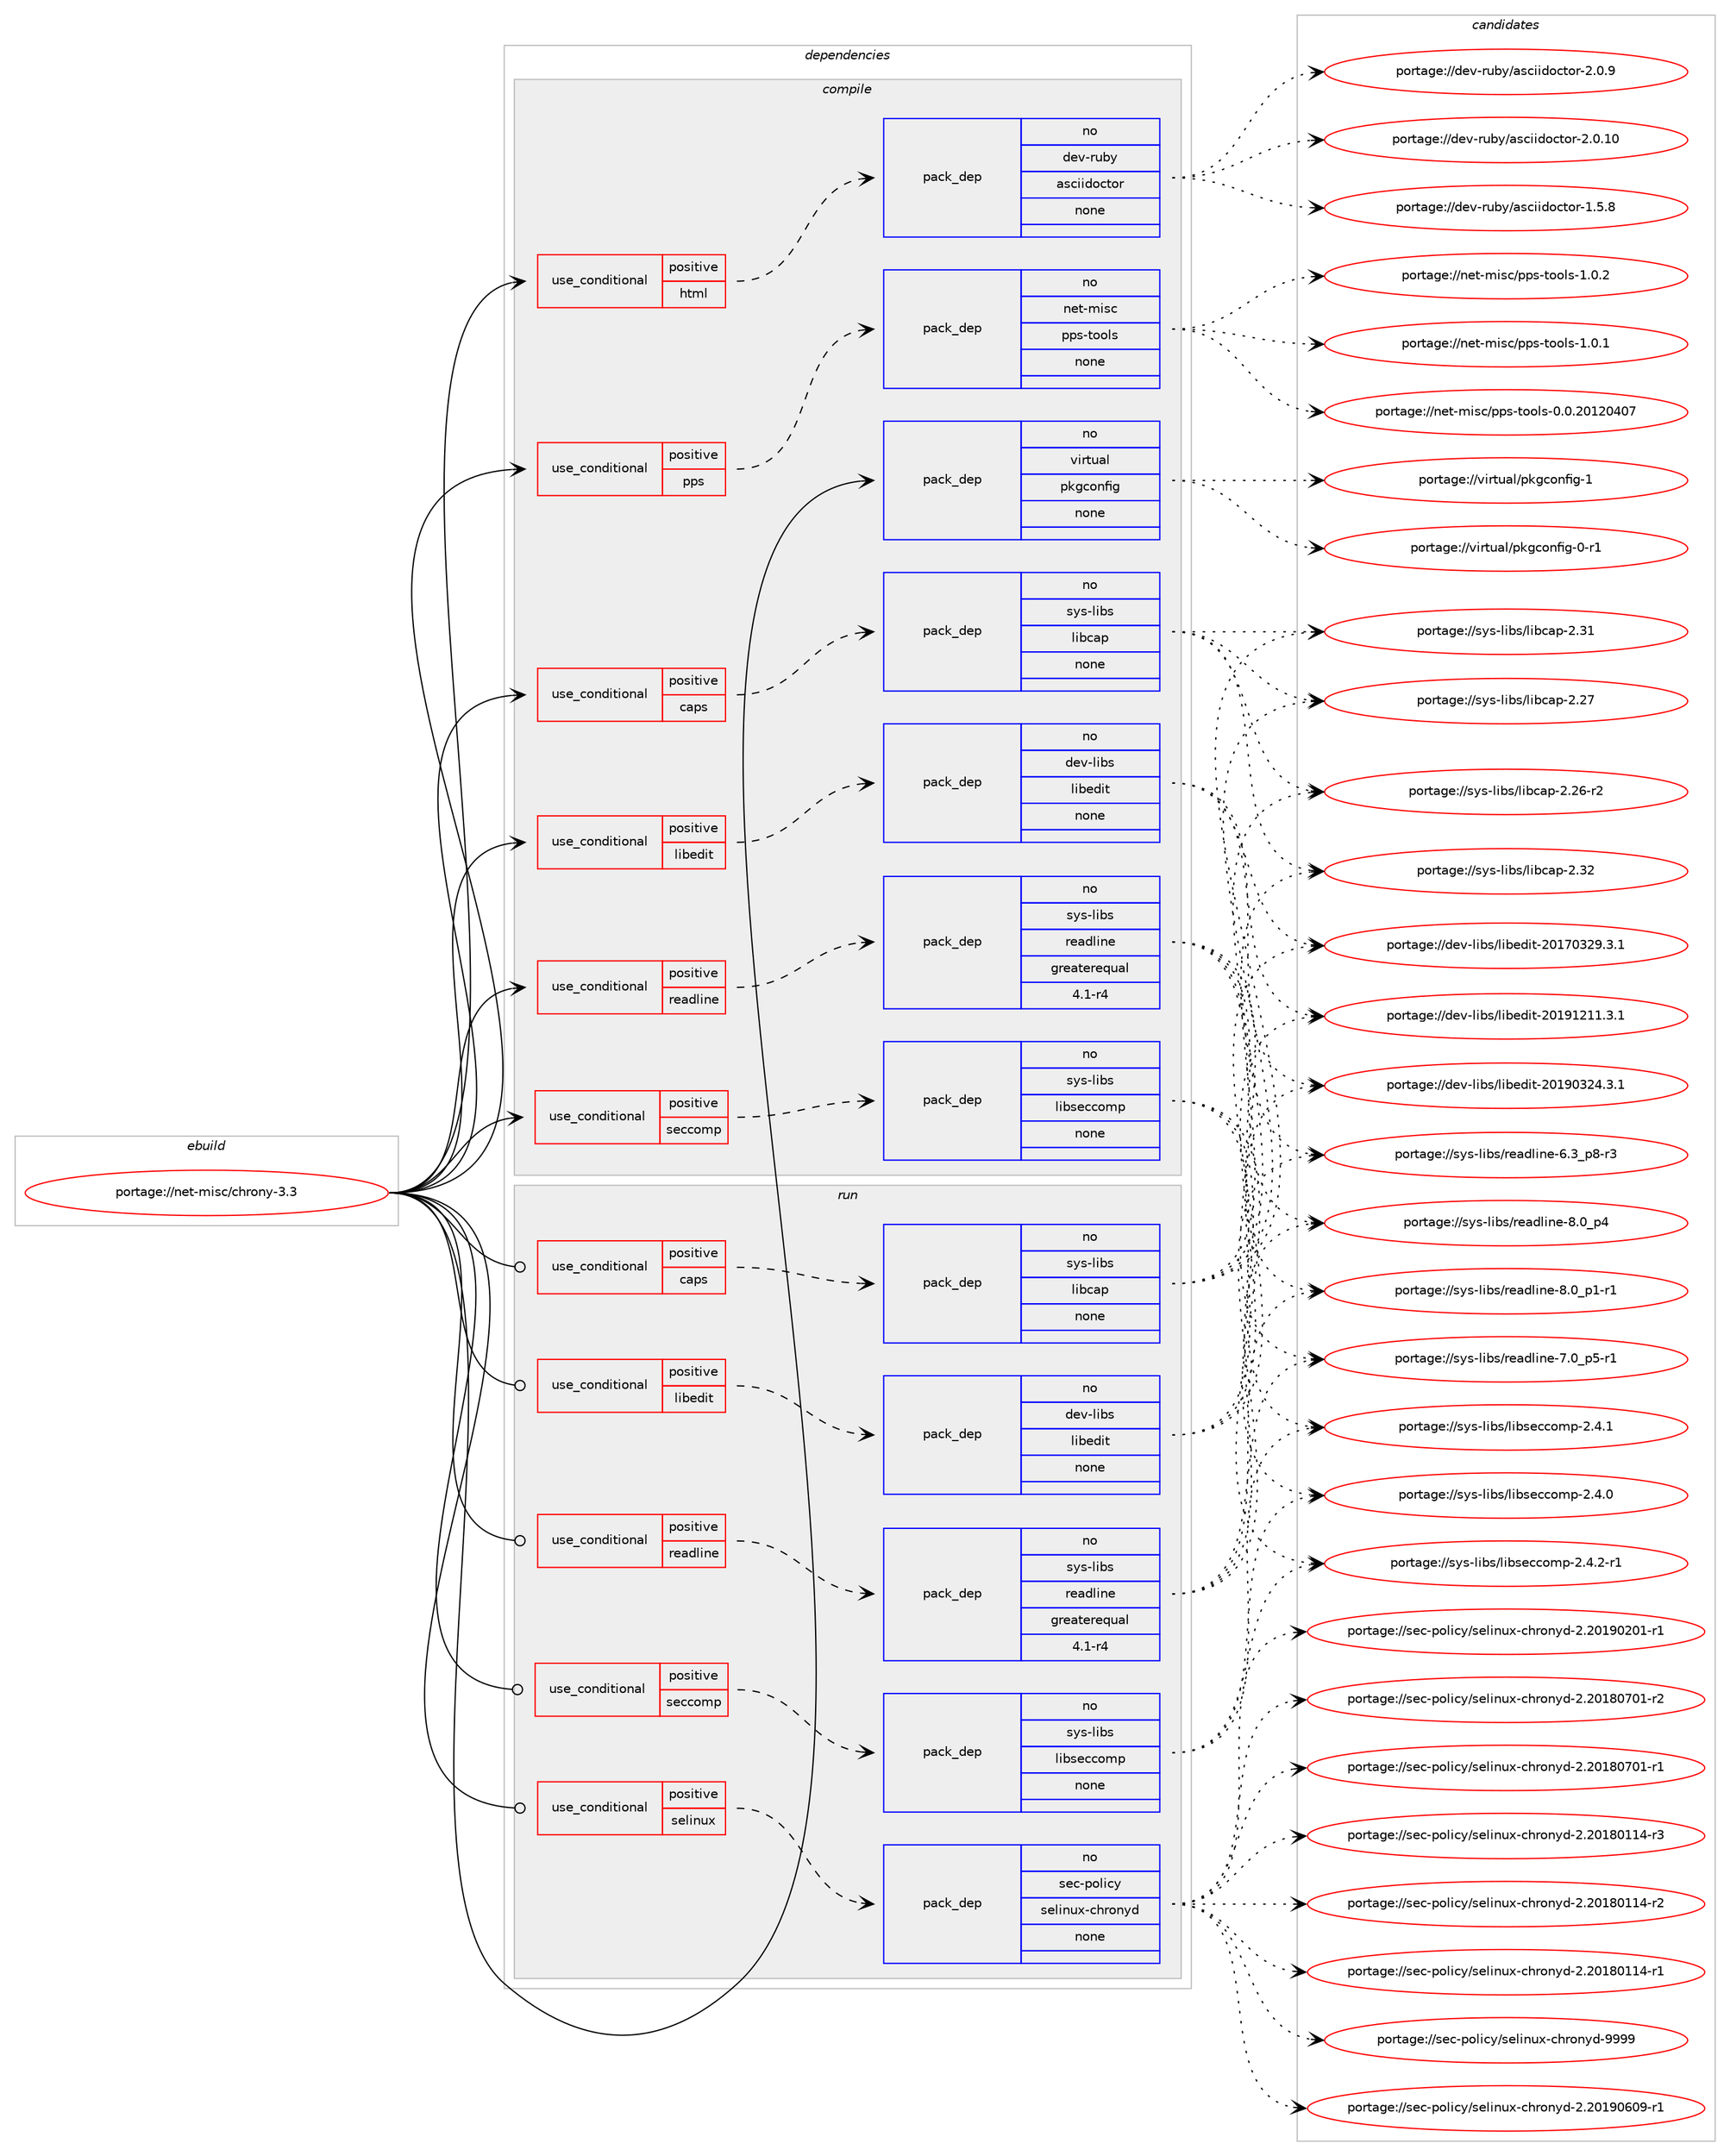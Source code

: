 digraph prolog {

# *************
# Graph options
# *************

newrank=true;
concentrate=true;
compound=true;
graph [rankdir=LR,fontname=Helvetica,fontsize=10,ranksep=1.5];#, ranksep=2.5, nodesep=0.2];
edge  [arrowhead=vee];
node  [fontname=Helvetica,fontsize=10];

# **********
# The ebuild
# **********

subgraph cluster_leftcol {
color=gray;
rank=same;
label=<<i>ebuild</i>>;
id [label="portage://net-misc/chrony-3.3", color=red, width=4, href="../net-misc/chrony-3.3.svg"];
}

# ****************
# The dependencies
# ****************

subgraph cluster_midcol {
color=gray;
label=<<i>dependencies</i>>;
subgraph cluster_compile {
fillcolor="#eeeeee";
style=filled;
label=<<i>compile</i>>;
subgraph cond23883 {
dependency116230 [label=<<TABLE BORDER="0" CELLBORDER="1" CELLSPACING="0" CELLPADDING="4"><TR><TD ROWSPAN="3" CELLPADDING="10">use_conditional</TD></TR><TR><TD>positive</TD></TR><TR><TD>caps</TD></TR></TABLE>>, shape=none, color=red];
subgraph pack90318 {
dependency116231 [label=<<TABLE BORDER="0" CELLBORDER="1" CELLSPACING="0" CELLPADDING="4" WIDTH="220"><TR><TD ROWSPAN="6" CELLPADDING="30">pack_dep</TD></TR><TR><TD WIDTH="110">no</TD></TR><TR><TD>sys-libs</TD></TR><TR><TD>libcap</TD></TR><TR><TD>none</TD></TR><TR><TD></TD></TR></TABLE>>, shape=none, color=blue];
}
dependency116230:e -> dependency116231:w [weight=20,style="dashed",arrowhead="vee"];
}
id:e -> dependency116230:w [weight=20,style="solid",arrowhead="vee"];
subgraph cond23884 {
dependency116232 [label=<<TABLE BORDER="0" CELLBORDER="1" CELLSPACING="0" CELLPADDING="4"><TR><TD ROWSPAN="3" CELLPADDING="10">use_conditional</TD></TR><TR><TD>positive</TD></TR><TR><TD>html</TD></TR></TABLE>>, shape=none, color=red];
subgraph pack90319 {
dependency116233 [label=<<TABLE BORDER="0" CELLBORDER="1" CELLSPACING="0" CELLPADDING="4" WIDTH="220"><TR><TD ROWSPAN="6" CELLPADDING="30">pack_dep</TD></TR><TR><TD WIDTH="110">no</TD></TR><TR><TD>dev-ruby</TD></TR><TR><TD>asciidoctor</TD></TR><TR><TD>none</TD></TR><TR><TD></TD></TR></TABLE>>, shape=none, color=blue];
}
dependency116232:e -> dependency116233:w [weight=20,style="dashed",arrowhead="vee"];
}
id:e -> dependency116232:w [weight=20,style="solid",arrowhead="vee"];
subgraph cond23885 {
dependency116234 [label=<<TABLE BORDER="0" CELLBORDER="1" CELLSPACING="0" CELLPADDING="4"><TR><TD ROWSPAN="3" CELLPADDING="10">use_conditional</TD></TR><TR><TD>positive</TD></TR><TR><TD>libedit</TD></TR></TABLE>>, shape=none, color=red];
subgraph pack90320 {
dependency116235 [label=<<TABLE BORDER="0" CELLBORDER="1" CELLSPACING="0" CELLPADDING="4" WIDTH="220"><TR><TD ROWSPAN="6" CELLPADDING="30">pack_dep</TD></TR><TR><TD WIDTH="110">no</TD></TR><TR><TD>dev-libs</TD></TR><TR><TD>libedit</TD></TR><TR><TD>none</TD></TR><TR><TD></TD></TR></TABLE>>, shape=none, color=blue];
}
dependency116234:e -> dependency116235:w [weight=20,style="dashed",arrowhead="vee"];
}
id:e -> dependency116234:w [weight=20,style="solid",arrowhead="vee"];
subgraph cond23886 {
dependency116236 [label=<<TABLE BORDER="0" CELLBORDER="1" CELLSPACING="0" CELLPADDING="4"><TR><TD ROWSPAN="3" CELLPADDING="10">use_conditional</TD></TR><TR><TD>positive</TD></TR><TR><TD>pps</TD></TR></TABLE>>, shape=none, color=red];
subgraph pack90321 {
dependency116237 [label=<<TABLE BORDER="0" CELLBORDER="1" CELLSPACING="0" CELLPADDING="4" WIDTH="220"><TR><TD ROWSPAN="6" CELLPADDING="30">pack_dep</TD></TR><TR><TD WIDTH="110">no</TD></TR><TR><TD>net-misc</TD></TR><TR><TD>pps-tools</TD></TR><TR><TD>none</TD></TR><TR><TD></TD></TR></TABLE>>, shape=none, color=blue];
}
dependency116236:e -> dependency116237:w [weight=20,style="dashed",arrowhead="vee"];
}
id:e -> dependency116236:w [weight=20,style="solid",arrowhead="vee"];
subgraph cond23887 {
dependency116238 [label=<<TABLE BORDER="0" CELLBORDER="1" CELLSPACING="0" CELLPADDING="4"><TR><TD ROWSPAN="3" CELLPADDING="10">use_conditional</TD></TR><TR><TD>positive</TD></TR><TR><TD>readline</TD></TR></TABLE>>, shape=none, color=red];
subgraph pack90322 {
dependency116239 [label=<<TABLE BORDER="0" CELLBORDER="1" CELLSPACING="0" CELLPADDING="4" WIDTH="220"><TR><TD ROWSPAN="6" CELLPADDING="30">pack_dep</TD></TR><TR><TD WIDTH="110">no</TD></TR><TR><TD>sys-libs</TD></TR><TR><TD>readline</TD></TR><TR><TD>greaterequal</TD></TR><TR><TD>4.1-r4</TD></TR></TABLE>>, shape=none, color=blue];
}
dependency116238:e -> dependency116239:w [weight=20,style="dashed",arrowhead="vee"];
}
id:e -> dependency116238:w [weight=20,style="solid",arrowhead="vee"];
subgraph cond23888 {
dependency116240 [label=<<TABLE BORDER="0" CELLBORDER="1" CELLSPACING="0" CELLPADDING="4"><TR><TD ROWSPAN="3" CELLPADDING="10">use_conditional</TD></TR><TR><TD>positive</TD></TR><TR><TD>seccomp</TD></TR></TABLE>>, shape=none, color=red];
subgraph pack90323 {
dependency116241 [label=<<TABLE BORDER="0" CELLBORDER="1" CELLSPACING="0" CELLPADDING="4" WIDTH="220"><TR><TD ROWSPAN="6" CELLPADDING="30">pack_dep</TD></TR><TR><TD WIDTH="110">no</TD></TR><TR><TD>sys-libs</TD></TR><TR><TD>libseccomp</TD></TR><TR><TD>none</TD></TR><TR><TD></TD></TR></TABLE>>, shape=none, color=blue];
}
dependency116240:e -> dependency116241:w [weight=20,style="dashed",arrowhead="vee"];
}
id:e -> dependency116240:w [weight=20,style="solid",arrowhead="vee"];
subgraph pack90324 {
dependency116242 [label=<<TABLE BORDER="0" CELLBORDER="1" CELLSPACING="0" CELLPADDING="4" WIDTH="220"><TR><TD ROWSPAN="6" CELLPADDING="30">pack_dep</TD></TR><TR><TD WIDTH="110">no</TD></TR><TR><TD>virtual</TD></TR><TR><TD>pkgconfig</TD></TR><TR><TD>none</TD></TR><TR><TD></TD></TR></TABLE>>, shape=none, color=blue];
}
id:e -> dependency116242:w [weight=20,style="solid",arrowhead="vee"];
}
subgraph cluster_compileandrun {
fillcolor="#eeeeee";
style=filled;
label=<<i>compile and run</i>>;
}
subgraph cluster_run {
fillcolor="#eeeeee";
style=filled;
label=<<i>run</i>>;
subgraph cond23889 {
dependency116243 [label=<<TABLE BORDER="0" CELLBORDER="1" CELLSPACING="0" CELLPADDING="4"><TR><TD ROWSPAN="3" CELLPADDING="10">use_conditional</TD></TR><TR><TD>positive</TD></TR><TR><TD>caps</TD></TR></TABLE>>, shape=none, color=red];
subgraph pack90325 {
dependency116244 [label=<<TABLE BORDER="0" CELLBORDER="1" CELLSPACING="0" CELLPADDING="4" WIDTH="220"><TR><TD ROWSPAN="6" CELLPADDING="30">pack_dep</TD></TR><TR><TD WIDTH="110">no</TD></TR><TR><TD>sys-libs</TD></TR><TR><TD>libcap</TD></TR><TR><TD>none</TD></TR><TR><TD></TD></TR></TABLE>>, shape=none, color=blue];
}
dependency116243:e -> dependency116244:w [weight=20,style="dashed",arrowhead="vee"];
}
id:e -> dependency116243:w [weight=20,style="solid",arrowhead="odot"];
subgraph cond23890 {
dependency116245 [label=<<TABLE BORDER="0" CELLBORDER="1" CELLSPACING="0" CELLPADDING="4"><TR><TD ROWSPAN="3" CELLPADDING="10">use_conditional</TD></TR><TR><TD>positive</TD></TR><TR><TD>libedit</TD></TR></TABLE>>, shape=none, color=red];
subgraph pack90326 {
dependency116246 [label=<<TABLE BORDER="0" CELLBORDER="1" CELLSPACING="0" CELLPADDING="4" WIDTH="220"><TR><TD ROWSPAN="6" CELLPADDING="30">pack_dep</TD></TR><TR><TD WIDTH="110">no</TD></TR><TR><TD>dev-libs</TD></TR><TR><TD>libedit</TD></TR><TR><TD>none</TD></TR><TR><TD></TD></TR></TABLE>>, shape=none, color=blue];
}
dependency116245:e -> dependency116246:w [weight=20,style="dashed",arrowhead="vee"];
}
id:e -> dependency116245:w [weight=20,style="solid",arrowhead="odot"];
subgraph cond23891 {
dependency116247 [label=<<TABLE BORDER="0" CELLBORDER="1" CELLSPACING="0" CELLPADDING="4"><TR><TD ROWSPAN="3" CELLPADDING="10">use_conditional</TD></TR><TR><TD>positive</TD></TR><TR><TD>readline</TD></TR></TABLE>>, shape=none, color=red];
subgraph pack90327 {
dependency116248 [label=<<TABLE BORDER="0" CELLBORDER="1" CELLSPACING="0" CELLPADDING="4" WIDTH="220"><TR><TD ROWSPAN="6" CELLPADDING="30">pack_dep</TD></TR><TR><TD WIDTH="110">no</TD></TR><TR><TD>sys-libs</TD></TR><TR><TD>readline</TD></TR><TR><TD>greaterequal</TD></TR><TR><TD>4.1-r4</TD></TR></TABLE>>, shape=none, color=blue];
}
dependency116247:e -> dependency116248:w [weight=20,style="dashed",arrowhead="vee"];
}
id:e -> dependency116247:w [weight=20,style="solid",arrowhead="odot"];
subgraph cond23892 {
dependency116249 [label=<<TABLE BORDER="0" CELLBORDER="1" CELLSPACING="0" CELLPADDING="4"><TR><TD ROWSPAN="3" CELLPADDING="10">use_conditional</TD></TR><TR><TD>positive</TD></TR><TR><TD>seccomp</TD></TR></TABLE>>, shape=none, color=red];
subgraph pack90328 {
dependency116250 [label=<<TABLE BORDER="0" CELLBORDER="1" CELLSPACING="0" CELLPADDING="4" WIDTH="220"><TR><TD ROWSPAN="6" CELLPADDING="30">pack_dep</TD></TR><TR><TD WIDTH="110">no</TD></TR><TR><TD>sys-libs</TD></TR><TR><TD>libseccomp</TD></TR><TR><TD>none</TD></TR><TR><TD></TD></TR></TABLE>>, shape=none, color=blue];
}
dependency116249:e -> dependency116250:w [weight=20,style="dashed",arrowhead="vee"];
}
id:e -> dependency116249:w [weight=20,style="solid",arrowhead="odot"];
subgraph cond23893 {
dependency116251 [label=<<TABLE BORDER="0" CELLBORDER="1" CELLSPACING="0" CELLPADDING="4"><TR><TD ROWSPAN="3" CELLPADDING="10">use_conditional</TD></TR><TR><TD>positive</TD></TR><TR><TD>selinux</TD></TR></TABLE>>, shape=none, color=red];
subgraph pack90329 {
dependency116252 [label=<<TABLE BORDER="0" CELLBORDER="1" CELLSPACING="0" CELLPADDING="4" WIDTH="220"><TR><TD ROWSPAN="6" CELLPADDING="30">pack_dep</TD></TR><TR><TD WIDTH="110">no</TD></TR><TR><TD>sec-policy</TD></TR><TR><TD>selinux-chronyd</TD></TR><TR><TD>none</TD></TR><TR><TD></TD></TR></TABLE>>, shape=none, color=blue];
}
dependency116251:e -> dependency116252:w [weight=20,style="dashed",arrowhead="vee"];
}
id:e -> dependency116251:w [weight=20,style="solid",arrowhead="odot"];
}
}

# **************
# The candidates
# **************

subgraph cluster_choices {
rank=same;
color=gray;
label=<<i>candidates</i>>;

subgraph choice90318 {
color=black;
nodesep=1;
choice1151211154510810598115471081059899971124550465150 [label="portage://sys-libs/libcap-2.32", color=red, width=4,href="../sys-libs/libcap-2.32.svg"];
choice1151211154510810598115471081059899971124550465149 [label="portage://sys-libs/libcap-2.31", color=red, width=4,href="../sys-libs/libcap-2.31.svg"];
choice1151211154510810598115471081059899971124550465055 [label="portage://sys-libs/libcap-2.27", color=red, width=4,href="../sys-libs/libcap-2.27.svg"];
choice11512111545108105981154710810598999711245504650544511450 [label="portage://sys-libs/libcap-2.26-r2", color=red, width=4,href="../sys-libs/libcap-2.26-r2.svg"];
dependency116231:e -> choice1151211154510810598115471081059899971124550465150:w [style=dotted,weight="100"];
dependency116231:e -> choice1151211154510810598115471081059899971124550465149:w [style=dotted,weight="100"];
dependency116231:e -> choice1151211154510810598115471081059899971124550465055:w [style=dotted,weight="100"];
dependency116231:e -> choice11512111545108105981154710810598999711245504650544511450:w [style=dotted,weight="100"];
}
subgraph choice90319 {
color=black;
nodesep=1;
choice100101118451141179812147971159910510510011199116111114455046484657 [label="portage://dev-ruby/asciidoctor-2.0.9", color=red, width=4,href="../dev-ruby/asciidoctor-2.0.9.svg"];
choice10010111845114117981214797115991051051001119911611111445504648464948 [label="portage://dev-ruby/asciidoctor-2.0.10", color=red, width=4,href="../dev-ruby/asciidoctor-2.0.10.svg"];
choice100101118451141179812147971159910510510011199116111114454946534656 [label="portage://dev-ruby/asciidoctor-1.5.8", color=red, width=4,href="../dev-ruby/asciidoctor-1.5.8.svg"];
dependency116233:e -> choice100101118451141179812147971159910510510011199116111114455046484657:w [style=dotted,weight="100"];
dependency116233:e -> choice10010111845114117981214797115991051051001119911611111445504648464948:w [style=dotted,weight="100"];
dependency116233:e -> choice100101118451141179812147971159910510510011199116111114454946534656:w [style=dotted,weight="100"];
}
subgraph choice90320 {
color=black;
nodesep=1;
choice1001011184510810598115471081059810110010511645504849574950494946514649 [label="portage://dev-libs/libedit-20191211.3.1", color=red, width=4,href="../dev-libs/libedit-20191211.3.1.svg"];
choice1001011184510810598115471081059810110010511645504849574851505246514649 [label="portage://dev-libs/libedit-20190324.3.1", color=red, width=4,href="../dev-libs/libedit-20190324.3.1.svg"];
choice1001011184510810598115471081059810110010511645504849554851505746514649 [label="portage://dev-libs/libedit-20170329.3.1", color=red, width=4,href="../dev-libs/libedit-20170329.3.1.svg"];
dependency116235:e -> choice1001011184510810598115471081059810110010511645504849574950494946514649:w [style=dotted,weight="100"];
dependency116235:e -> choice1001011184510810598115471081059810110010511645504849574851505246514649:w [style=dotted,weight="100"];
dependency116235:e -> choice1001011184510810598115471081059810110010511645504849554851505746514649:w [style=dotted,weight="100"];
}
subgraph choice90321 {
color=black;
nodesep=1;
choice11010111645109105115994711211211545116111111108115454946484650 [label="portage://net-misc/pps-tools-1.0.2", color=red, width=4,href="../net-misc/pps-tools-1.0.2.svg"];
choice11010111645109105115994711211211545116111111108115454946484649 [label="portage://net-misc/pps-tools-1.0.1", color=red, width=4,href="../net-misc/pps-tools-1.0.1.svg"];
choice1101011164510910511599471121121154511611111110811545484648465048495048524855 [label="portage://net-misc/pps-tools-0.0.20120407", color=red, width=4,href="../net-misc/pps-tools-0.0.20120407.svg"];
dependency116237:e -> choice11010111645109105115994711211211545116111111108115454946484650:w [style=dotted,weight="100"];
dependency116237:e -> choice11010111645109105115994711211211545116111111108115454946484649:w [style=dotted,weight="100"];
dependency116237:e -> choice1101011164510910511599471121121154511611111110811545484648465048495048524855:w [style=dotted,weight="100"];
}
subgraph choice90322 {
color=black;
nodesep=1;
choice11512111545108105981154711410197100108105110101455646489511252 [label="portage://sys-libs/readline-8.0_p4", color=red, width=4,href="../sys-libs/readline-8.0_p4.svg"];
choice115121115451081059811547114101971001081051101014556464895112494511449 [label="portage://sys-libs/readline-8.0_p1-r1", color=red, width=4,href="../sys-libs/readline-8.0_p1-r1.svg"];
choice115121115451081059811547114101971001081051101014555464895112534511449 [label="portage://sys-libs/readline-7.0_p5-r1", color=red, width=4,href="../sys-libs/readline-7.0_p5-r1.svg"];
choice115121115451081059811547114101971001081051101014554465195112564511451 [label="portage://sys-libs/readline-6.3_p8-r3", color=red, width=4,href="../sys-libs/readline-6.3_p8-r3.svg"];
dependency116239:e -> choice11512111545108105981154711410197100108105110101455646489511252:w [style=dotted,weight="100"];
dependency116239:e -> choice115121115451081059811547114101971001081051101014556464895112494511449:w [style=dotted,weight="100"];
dependency116239:e -> choice115121115451081059811547114101971001081051101014555464895112534511449:w [style=dotted,weight="100"];
dependency116239:e -> choice115121115451081059811547114101971001081051101014554465195112564511451:w [style=dotted,weight="100"];
}
subgraph choice90323 {
color=black;
nodesep=1;
choice1151211154510810598115471081059811510199991111091124550465246504511449 [label="portage://sys-libs/libseccomp-2.4.2-r1", color=red, width=4,href="../sys-libs/libseccomp-2.4.2-r1.svg"];
choice115121115451081059811547108105981151019999111109112455046524649 [label="portage://sys-libs/libseccomp-2.4.1", color=red, width=4,href="../sys-libs/libseccomp-2.4.1.svg"];
choice115121115451081059811547108105981151019999111109112455046524648 [label="portage://sys-libs/libseccomp-2.4.0", color=red, width=4,href="../sys-libs/libseccomp-2.4.0.svg"];
dependency116241:e -> choice1151211154510810598115471081059811510199991111091124550465246504511449:w [style=dotted,weight="100"];
dependency116241:e -> choice115121115451081059811547108105981151019999111109112455046524649:w [style=dotted,weight="100"];
dependency116241:e -> choice115121115451081059811547108105981151019999111109112455046524648:w [style=dotted,weight="100"];
}
subgraph choice90324 {
color=black;
nodesep=1;
choice1181051141161179710847112107103991111101021051034549 [label="portage://virtual/pkgconfig-1", color=red, width=4,href="../virtual/pkgconfig-1.svg"];
choice11810511411611797108471121071039911111010210510345484511449 [label="portage://virtual/pkgconfig-0-r1", color=red, width=4,href="../virtual/pkgconfig-0-r1.svg"];
dependency116242:e -> choice1181051141161179710847112107103991111101021051034549:w [style=dotted,weight="100"];
dependency116242:e -> choice11810511411611797108471121071039911111010210510345484511449:w [style=dotted,weight="100"];
}
subgraph choice90325 {
color=black;
nodesep=1;
choice1151211154510810598115471081059899971124550465150 [label="portage://sys-libs/libcap-2.32", color=red, width=4,href="../sys-libs/libcap-2.32.svg"];
choice1151211154510810598115471081059899971124550465149 [label="portage://sys-libs/libcap-2.31", color=red, width=4,href="../sys-libs/libcap-2.31.svg"];
choice1151211154510810598115471081059899971124550465055 [label="portage://sys-libs/libcap-2.27", color=red, width=4,href="../sys-libs/libcap-2.27.svg"];
choice11512111545108105981154710810598999711245504650544511450 [label="portage://sys-libs/libcap-2.26-r2", color=red, width=4,href="../sys-libs/libcap-2.26-r2.svg"];
dependency116244:e -> choice1151211154510810598115471081059899971124550465150:w [style=dotted,weight="100"];
dependency116244:e -> choice1151211154510810598115471081059899971124550465149:w [style=dotted,weight="100"];
dependency116244:e -> choice1151211154510810598115471081059899971124550465055:w [style=dotted,weight="100"];
dependency116244:e -> choice11512111545108105981154710810598999711245504650544511450:w [style=dotted,weight="100"];
}
subgraph choice90326 {
color=black;
nodesep=1;
choice1001011184510810598115471081059810110010511645504849574950494946514649 [label="portage://dev-libs/libedit-20191211.3.1", color=red, width=4,href="../dev-libs/libedit-20191211.3.1.svg"];
choice1001011184510810598115471081059810110010511645504849574851505246514649 [label="portage://dev-libs/libedit-20190324.3.1", color=red, width=4,href="../dev-libs/libedit-20190324.3.1.svg"];
choice1001011184510810598115471081059810110010511645504849554851505746514649 [label="portage://dev-libs/libedit-20170329.3.1", color=red, width=4,href="../dev-libs/libedit-20170329.3.1.svg"];
dependency116246:e -> choice1001011184510810598115471081059810110010511645504849574950494946514649:w [style=dotted,weight="100"];
dependency116246:e -> choice1001011184510810598115471081059810110010511645504849574851505246514649:w [style=dotted,weight="100"];
dependency116246:e -> choice1001011184510810598115471081059810110010511645504849554851505746514649:w [style=dotted,weight="100"];
}
subgraph choice90327 {
color=black;
nodesep=1;
choice11512111545108105981154711410197100108105110101455646489511252 [label="portage://sys-libs/readline-8.0_p4", color=red, width=4,href="../sys-libs/readline-8.0_p4.svg"];
choice115121115451081059811547114101971001081051101014556464895112494511449 [label="portage://sys-libs/readline-8.0_p1-r1", color=red, width=4,href="../sys-libs/readline-8.0_p1-r1.svg"];
choice115121115451081059811547114101971001081051101014555464895112534511449 [label="portage://sys-libs/readline-7.0_p5-r1", color=red, width=4,href="../sys-libs/readline-7.0_p5-r1.svg"];
choice115121115451081059811547114101971001081051101014554465195112564511451 [label="portage://sys-libs/readline-6.3_p8-r3", color=red, width=4,href="../sys-libs/readline-6.3_p8-r3.svg"];
dependency116248:e -> choice11512111545108105981154711410197100108105110101455646489511252:w [style=dotted,weight="100"];
dependency116248:e -> choice115121115451081059811547114101971001081051101014556464895112494511449:w [style=dotted,weight="100"];
dependency116248:e -> choice115121115451081059811547114101971001081051101014555464895112534511449:w [style=dotted,weight="100"];
dependency116248:e -> choice115121115451081059811547114101971001081051101014554465195112564511451:w [style=dotted,weight="100"];
}
subgraph choice90328 {
color=black;
nodesep=1;
choice1151211154510810598115471081059811510199991111091124550465246504511449 [label="portage://sys-libs/libseccomp-2.4.2-r1", color=red, width=4,href="../sys-libs/libseccomp-2.4.2-r1.svg"];
choice115121115451081059811547108105981151019999111109112455046524649 [label="portage://sys-libs/libseccomp-2.4.1", color=red, width=4,href="../sys-libs/libseccomp-2.4.1.svg"];
choice115121115451081059811547108105981151019999111109112455046524648 [label="portage://sys-libs/libseccomp-2.4.0", color=red, width=4,href="../sys-libs/libseccomp-2.4.0.svg"];
dependency116250:e -> choice1151211154510810598115471081059811510199991111091124550465246504511449:w [style=dotted,weight="100"];
dependency116250:e -> choice115121115451081059811547108105981151019999111109112455046524649:w [style=dotted,weight="100"];
dependency116250:e -> choice115121115451081059811547108105981151019999111109112455046524648:w [style=dotted,weight="100"];
}
subgraph choice90329 {
color=black;
nodesep=1;
choice1151019945112111108105991214711510110810511011712045991041141111101211004557575757 [label="portage://sec-policy/selinux-chronyd-9999", color=red, width=4,href="../sec-policy/selinux-chronyd-9999.svg"];
choice11510199451121111081059912147115101108105110117120459910411411111012110045504650484957485448574511449 [label="portage://sec-policy/selinux-chronyd-2.20190609-r1", color=red, width=4,href="../sec-policy/selinux-chronyd-2.20190609-r1.svg"];
choice11510199451121111081059912147115101108105110117120459910411411111012110045504650484957485048494511449 [label="portage://sec-policy/selinux-chronyd-2.20190201-r1", color=red, width=4,href="../sec-policy/selinux-chronyd-2.20190201-r1.svg"];
choice11510199451121111081059912147115101108105110117120459910411411111012110045504650484956485548494511450 [label="portage://sec-policy/selinux-chronyd-2.20180701-r2", color=red, width=4,href="../sec-policy/selinux-chronyd-2.20180701-r2.svg"];
choice11510199451121111081059912147115101108105110117120459910411411111012110045504650484956485548494511449 [label="portage://sec-policy/selinux-chronyd-2.20180701-r1", color=red, width=4,href="../sec-policy/selinux-chronyd-2.20180701-r1.svg"];
choice11510199451121111081059912147115101108105110117120459910411411111012110045504650484956484949524511451 [label="portage://sec-policy/selinux-chronyd-2.20180114-r3", color=red, width=4,href="../sec-policy/selinux-chronyd-2.20180114-r3.svg"];
choice11510199451121111081059912147115101108105110117120459910411411111012110045504650484956484949524511450 [label="portage://sec-policy/selinux-chronyd-2.20180114-r2", color=red, width=4,href="../sec-policy/selinux-chronyd-2.20180114-r2.svg"];
choice11510199451121111081059912147115101108105110117120459910411411111012110045504650484956484949524511449 [label="portage://sec-policy/selinux-chronyd-2.20180114-r1", color=red, width=4,href="../sec-policy/selinux-chronyd-2.20180114-r1.svg"];
dependency116252:e -> choice1151019945112111108105991214711510110810511011712045991041141111101211004557575757:w [style=dotted,weight="100"];
dependency116252:e -> choice11510199451121111081059912147115101108105110117120459910411411111012110045504650484957485448574511449:w [style=dotted,weight="100"];
dependency116252:e -> choice11510199451121111081059912147115101108105110117120459910411411111012110045504650484957485048494511449:w [style=dotted,weight="100"];
dependency116252:e -> choice11510199451121111081059912147115101108105110117120459910411411111012110045504650484956485548494511450:w [style=dotted,weight="100"];
dependency116252:e -> choice11510199451121111081059912147115101108105110117120459910411411111012110045504650484956485548494511449:w [style=dotted,weight="100"];
dependency116252:e -> choice11510199451121111081059912147115101108105110117120459910411411111012110045504650484956484949524511451:w [style=dotted,weight="100"];
dependency116252:e -> choice11510199451121111081059912147115101108105110117120459910411411111012110045504650484956484949524511450:w [style=dotted,weight="100"];
dependency116252:e -> choice11510199451121111081059912147115101108105110117120459910411411111012110045504650484956484949524511449:w [style=dotted,weight="100"];
}
}

}
